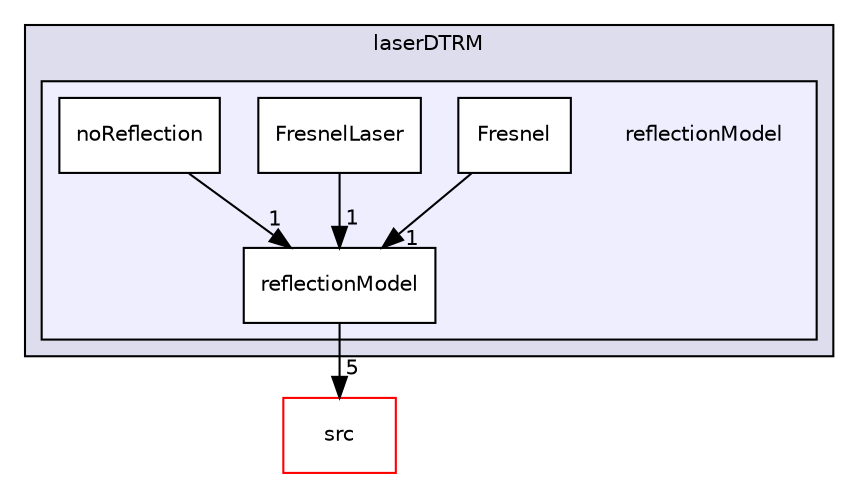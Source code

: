digraph "applications/solvers/multiphase/icoReactingMultiphaseInterFoam/laserDTRM/reflectionModel" {
  bgcolor=transparent;
  compound=true
  node [ fontsize="10", fontname="Helvetica"];
  edge [ labelfontsize="10", labelfontname="Helvetica"];
  subgraph clusterdir_73a577334200d1ddf7eccf77782bc5f9 {
    graph [ bgcolor="#ddddee", pencolor="black", label="laserDTRM" fontname="Helvetica", fontsize="10", URL="dir_73a577334200d1ddf7eccf77782bc5f9.html"]
  subgraph clusterdir_e944b23a9482893a0f1e38eaa537ebd2 {
    graph [ bgcolor="#eeeeff", pencolor="black", label="" URL="dir_e944b23a9482893a0f1e38eaa537ebd2.html"];
    dir_e944b23a9482893a0f1e38eaa537ebd2 [shape=plaintext label="reflectionModel"];
    dir_d798f168413c245f1b6dd45bcaa5e36b [shape=box label="Fresnel" color="black" fillcolor="white" style="filled" URL="dir_d798f168413c245f1b6dd45bcaa5e36b.html"];
    dir_33e6125d7d1d65bd1b143b061149ac5d [shape=box label="FresnelLaser" color="black" fillcolor="white" style="filled" URL="dir_33e6125d7d1d65bd1b143b061149ac5d.html"];
    dir_0637e4ee106f803cd136500c4da7045d [shape=box label="noReflection" color="black" fillcolor="white" style="filled" URL="dir_0637e4ee106f803cd136500c4da7045d.html"];
    dir_e3cb06151db37a9abaa03a2f8f8f4f7d [shape=box label="reflectionModel" color="black" fillcolor="white" style="filled" URL="dir_e3cb06151db37a9abaa03a2f8f8f4f7d.html"];
  }
  }
  dir_68267d1309a1af8e8297ef4c3efbcdba [shape=box label="src" color="red" URL="dir_68267d1309a1af8e8297ef4c3efbcdba.html"];
  dir_0637e4ee106f803cd136500c4da7045d->dir_e3cb06151db37a9abaa03a2f8f8f4f7d [headlabel="1", labeldistance=1.5 headhref="dir_000190_000191.html"];
  dir_d798f168413c245f1b6dd45bcaa5e36b->dir_e3cb06151db37a9abaa03a2f8f8f4f7d [headlabel="1", labeldistance=1.5 headhref="dir_000188_000191.html"];
  dir_e3cb06151db37a9abaa03a2f8f8f4f7d->dir_68267d1309a1af8e8297ef4c3efbcdba [headlabel="5", labeldistance=1.5 headhref="dir_000191_000499.html"];
  dir_33e6125d7d1d65bd1b143b061149ac5d->dir_e3cb06151db37a9abaa03a2f8f8f4f7d [headlabel="1", labeldistance=1.5 headhref="dir_000189_000191.html"];
}
